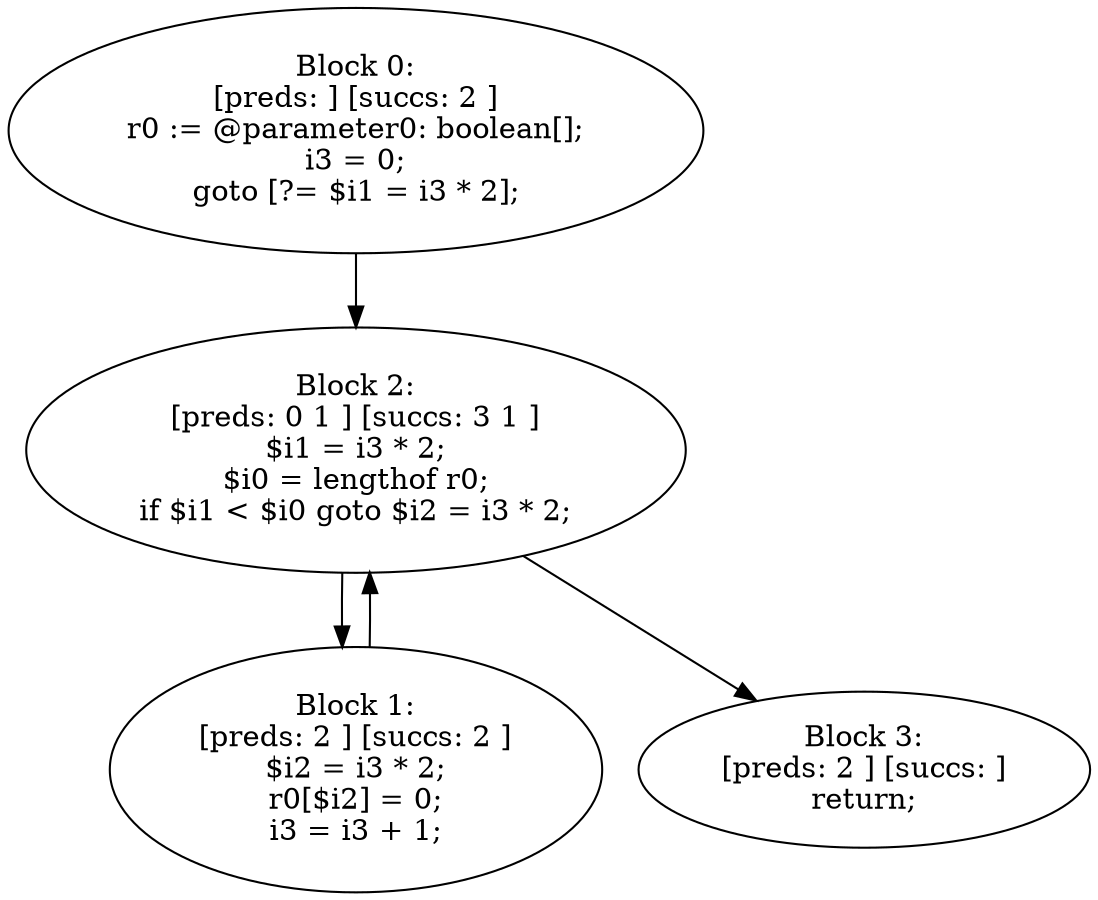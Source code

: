digraph "unitGraph" {
    "Block 0:
[preds: ] [succs: 2 ]
r0 := @parameter0: boolean[];
i3 = 0;
goto [?= $i1 = i3 * 2];
"
    "Block 1:
[preds: 2 ] [succs: 2 ]
$i2 = i3 * 2;
r0[$i2] = 0;
i3 = i3 + 1;
"
    "Block 2:
[preds: 0 1 ] [succs: 3 1 ]
$i1 = i3 * 2;
$i0 = lengthof r0;
if $i1 < $i0 goto $i2 = i3 * 2;
"
    "Block 3:
[preds: 2 ] [succs: ]
return;
"
    "Block 0:
[preds: ] [succs: 2 ]
r0 := @parameter0: boolean[];
i3 = 0;
goto [?= $i1 = i3 * 2];
"->"Block 2:
[preds: 0 1 ] [succs: 3 1 ]
$i1 = i3 * 2;
$i0 = lengthof r0;
if $i1 < $i0 goto $i2 = i3 * 2;
";
    "Block 1:
[preds: 2 ] [succs: 2 ]
$i2 = i3 * 2;
r0[$i2] = 0;
i3 = i3 + 1;
"->"Block 2:
[preds: 0 1 ] [succs: 3 1 ]
$i1 = i3 * 2;
$i0 = lengthof r0;
if $i1 < $i0 goto $i2 = i3 * 2;
";
    "Block 2:
[preds: 0 1 ] [succs: 3 1 ]
$i1 = i3 * 2;
$i0 = lengthof r0;
if $i1 < $i0 goto $i2 = i3 * 2;
"->"Block 3:
[preds: 2 ] [succs: ]
return;
";
    "Block 2:
[preds: 0 1 ] [succs: 3 1 ]
$i1 = i3 * 2;
$i0 = lengthof r0;
if $i1 < $i0 goto $i2 = i3 * 2;
"->"Block 1:
[preds: 2 ] [succs: 2 ]
$i2 = i3 * 2;
r0[$i2] = 0;
i3 = i3 + 1;
";
}
